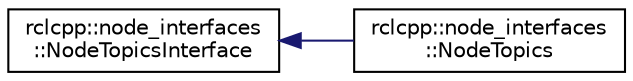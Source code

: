 digraph "Graphical Class Hierarchy"
{
  edge [fontname="Helvetica",fontsize="10",labelfontname="Helvetica",labelfontsize="10"];
  node [fontname="Helvetica",fontsize="10",shape=record];
  rankdir="LR";
  Node0 [label="rclcpp::node_interfaces\l::NodeTopicsInterface",height=0.2,width=0.4,color="black", fillcolor="white", style="filled",URL="$classrclcpp_1_1node__interfaces_1_1NodeTopicsInterface.html",tooltip="Pure virtual interface class for the NodeTopics part of the Node API. "];
  Node0 -> Node1 [dir="back",color="midnightblue",fontsize="10",style="solid",fontname="Helvetica"];
  Node1 [label="rclcpp::node_interfaces\l::NodeTopics",height=0.2,width=0.4,color="black", fillcolor="white", style="filled",URL="$classrclcpp_1_1node__interfaces_1_1NodeTopics.html",tooltip="Implementation of the NodeTopics part of the Node API. "];
}
